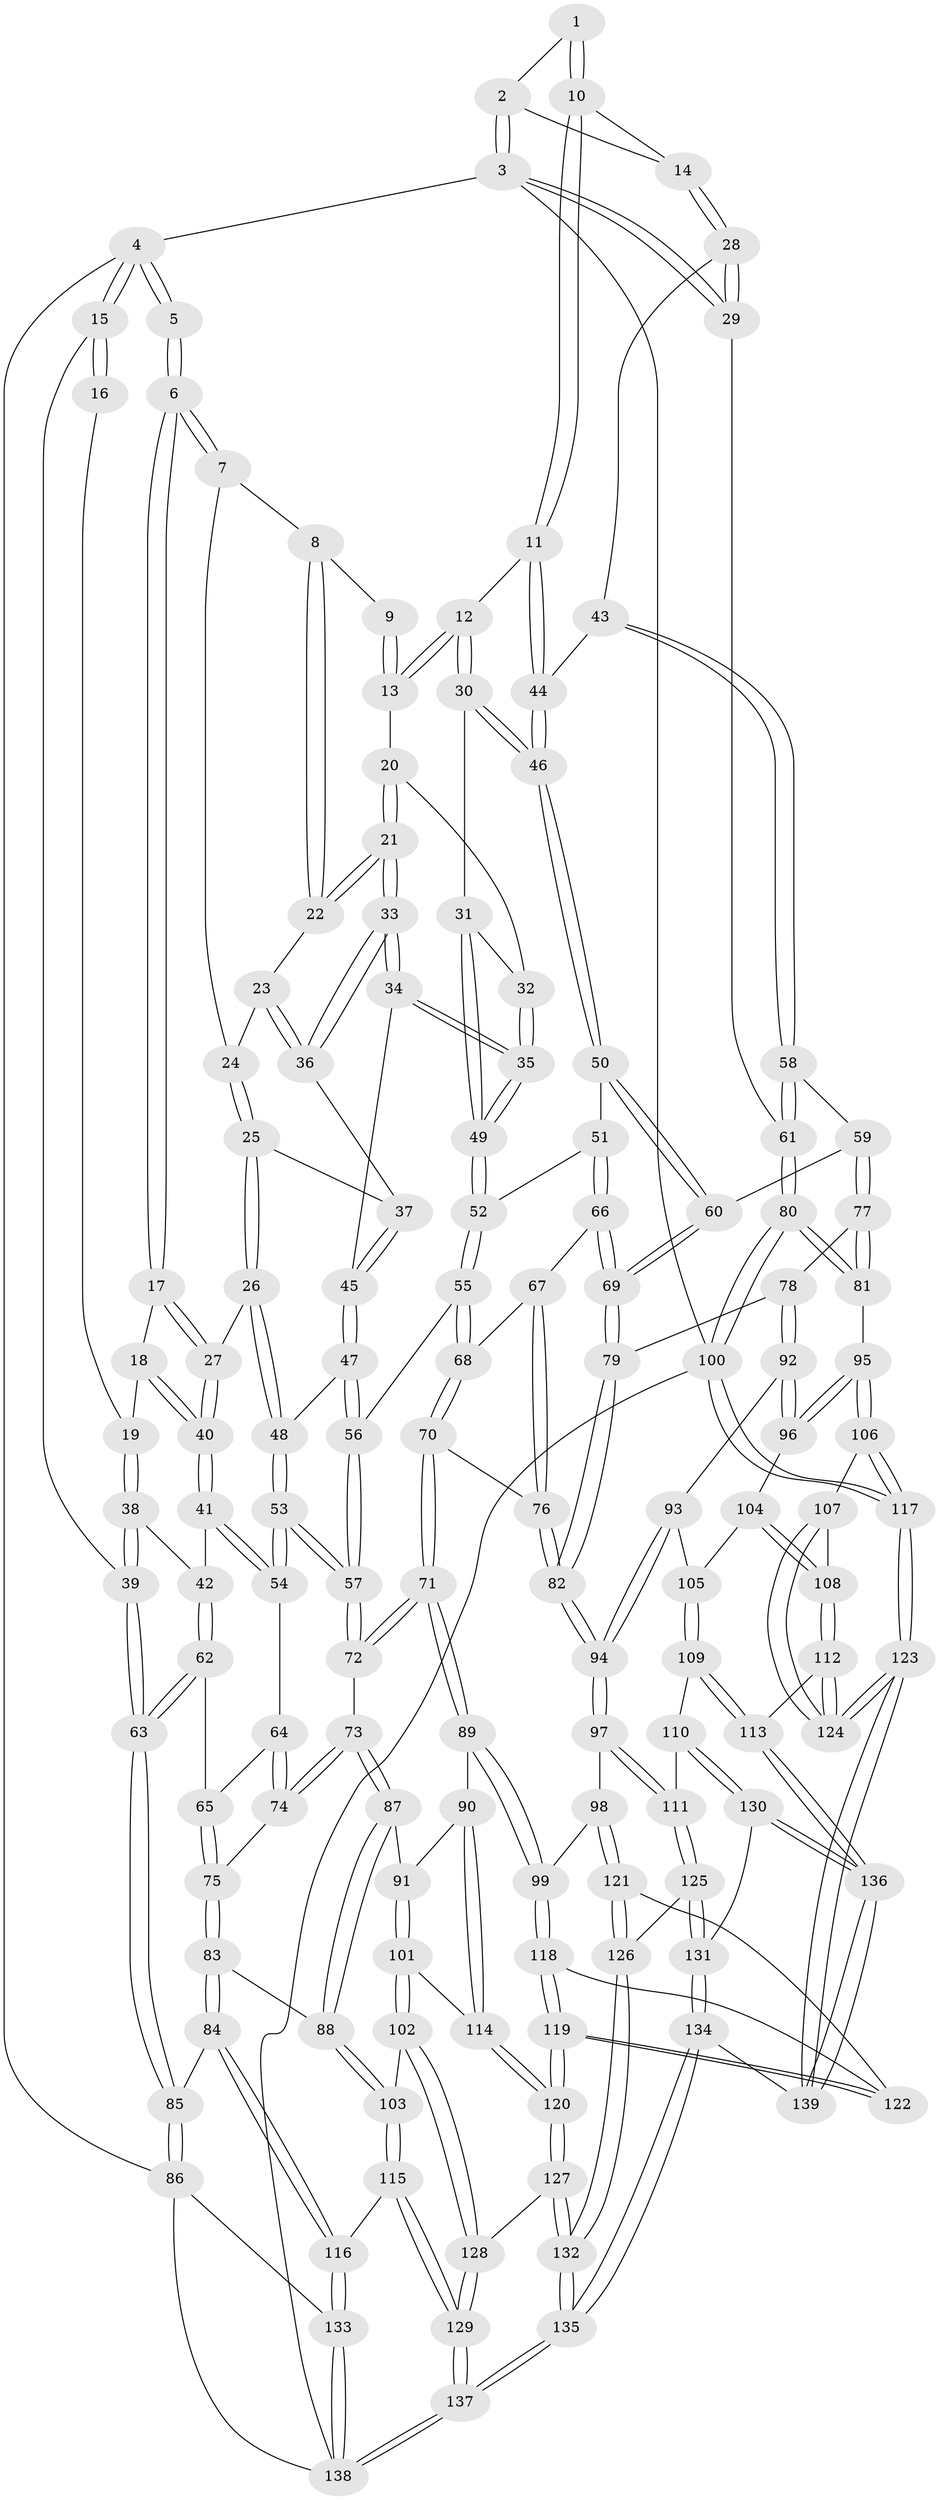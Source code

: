 // Generated by graph-tools (version 1.1) at 2025/11/02/27/25 16:11:55]
// undirected, 139 vertices, 344 edges
graph export_dot {
graph [start="1"]
  node [color=gray90,style=filled];
  1 [pos="+0.8135737157995492+0"];
  2 [pos="+0.8780803965272822+0"];
  3 [pos="+1+0"];
  4 [pos="+0+0"];
  5 [pos="+0.28837587730839476+0"];
  6 [pos="+0.41046680078761466+0"];
  7 [pos="+0.43195528240693304+0"];
  8 [pos="+0.44372929064765104+0"];
  9 [pos="+0.744541372493984+0"];
  10 [pos="+0.8303245304698408+0.06772663438875942"];
  11 [pos="+0.8267802230673613+0.08240227008466938"];
  12 [pos="+0.6770378309765169+0.11736815523719392"];
  13 [pos="+0.6568962066461311+0.10861298655323967"];
  14 [pos="+0.9857017242302549+0.103142717049055"];
  15 [pos="+0+0.09304449472362447"];
  16 [pos="+0.16096930508851298+0.04321587994890987"];
  17 [pos="+0.36332277966000526+0.06944502839856725"];
  18 [pos="+0.21605235700450584+0.12953122587232874"];
  19 [pos="+0.16871505956518526+0.1098902997380554"];
  20 [pos="+0.6547891650203825+0.10914415385976885"];
  21 [pos="+0.5774007711470457+0.10313767744760184"];
  22 [pos="+0.5671432310608774+0.09117149385062044"];
  23 [pos="+0.4951706995825915+0.1460124407709177"];
  24 [pos="+0.48727454929960573+0.11322828171973497"];
  25 [pos="+0.4530460098077105+0.16802491219823482"];
  26 [pos="+0.41895348978749664+0.17554495374043347"];
  27 [pos="+0.3752398050822062+0.14596619171643038"];
  28 [pos="+1+0.19368822787589526"];
  29 [pos="+1+0.1981021202473805"];
  30 [pos="+0.7018617844982826+0.18655743258787003"];
  31 [pos="+0.6480022038924085+0.20888040651487763"];
  32 [pos="+0.648918468086585+0.13816611265593617"];
  33 [pos="+0.5720734916862443+0.17355918724913932"];
  34 [pos="+0.5767162000536252+0.207795302976849"];
  35 [pos="+0.5907620348197056+0.21597760816691144"];
  36 [pos="+0.4875401898540583+0.15660509017914065"];
  37 [pos="+0.4787409358177197+0.16261233960782212"];
  38 [pos="+0.10566081301237572+0.17512039115454928"];
  39 [pos="+0+0.21946000293320045"];
  40 [pos="+0.26740675017075677+0.28537492988584995"];
  41 [pos="+0.26714758439506875+0.2861096272733063"];
  42 [pos="+0.22817361557710047+0.28834496158377243"];
  43 [pos="+0.8942560353664909+0.24348131596884218"];
  44 [pos="+0.8377859809564973+0.2375586795130333"];
  45 [pos="+0.5481657109388751+0.21984734819863105"];
  46 [pos="+0.8361129020144809+0.2390691706734192"];
  47 [pos="+0.48894920946647596+0.26728628742395627"];
  48 [pos="+0.46428411813886805+0.26154409882136137"];
  49 [pos="+0.6173490138254034+0.23477773662325643"];
  50 [pos="+0.8005751093901678+0.2992735713175161"];
  51 [pos="+0.7165170881905052+0.3332321366311075"];
  52 [pos="+0.6476096360861896+0.32036446626214676"];
  53 [pos="+0.34773050663960997+0.36664243545623576"];
  54 [pos="+0.31662886318053657+0.35034689911491745"];
  55 [pos="+0.560099630324034+0.3761405026389492"];
  56 [pos="+0.558056101984788+0.3758085785204652"];
  57 [pos="+0.4035887534464882+0.44361563012333866"];
  58 [pos="+1+0.4470374555348932"];
  59 [pos="+0.8872125646793578+0.4623171411737986"];
  60 [pos="+0.8620945674998892+0.4410755053072312"];
  61 [pos="+1+0.4869571171255127"];
  62 [pos="+0.033991593539602516+0.40525634944696504"];
  63 [pos="+0+0.3990524163041608"];
  64 [pos="+0.2433373074408464+0.4314824218522776"];
  65 [pos="+0.11378257675434729+0.45285101758339824"];
  66 [pos="+0.7058361264425128+0.4859583512222597"];
  67 [pos="+0.6816058799535134+0.4874854397318227"];
  68 [pos="+0.5906698989584626+0.4496798679440123"];
  69 [pos="+0.7125562362982745+0.4915561021372741"];
  70 [pos="+0.5213269369440244+0.594222692651972"];
  71 [pos="+0.4669832019396641+0.5989293414221061"];
  72 [pos="+0.40202929937962456+0.5446004999849564"];
  73 [pos="+0.3750398164178644+0.5539518362915915"];
  74 [pos="+0.2521947357845388+0.5172317722651985"];
  75 [pos="+0.18136284219057708+0.5412365367630052"];
  76 [pos="+0.568392135512079+0.6096749843783685"];
  77 [pos="+0.8606804266283445+0.5551927176209314"];
  78 [pos="+0.8053168620388003+0.5980799735139175"];
  79 [pos="+0.7375280841474495+0.5588676587652849"];
  80 [pos="+1+0.6298463140622407"];
  81 [pos="+1+0.6612090557231612"];
  82 [pos="+0.6241333094586246+0.6502061406722578"];
  83 [pos="+0.16558570423811478+0.6764193245705654"];
  84 [pos="+0.03847631761089217+0.6875327398268922"];
  85 [pos="+0+0.6504969085221719"];
  86 [pos="+0+0.8034209138288603"];
  87 [pos="+0.2550427128117201+0.6711194016255658"];
  88 [pos="+0.16656507884458055+0.6769196432054159"];
  89 [pos="+0.44525152068955165+0.7258450084569514"];
  90 [pos="+0.3983007522761111+0.735372257399054"];
  91 [pos="+0.29587199986454+0.7130529958640737"];
  92 [pos="+0.8053695103666592+0.6003707765790446"];
  93 [pos="+0.7131803506949134+0.7086363699128055"];
  94 [pos="+0.6520771064236044+0.7119039633818733"];
  95 [pos="+0.907524473333369+0.7271181053791942"];
  96 [pos="+0.8663448226749746+0.7115228931575628"];
  97 [pos="+0.6289558000831504+0.7736893707944374"];
  98 [pos="+0.5458062860775823+0.7698447526319907"];
  99 [pos="+0.44798707509247143+0.7309560852139348"];
  100 [pos="+1+1"];
  101 [pos="+0.29996653431397763+0.8366970533352306"];
  102 [pos="+0.22304797566806753+0.8446354038086556"];
  103 [pos="+0.21028249318805894+0.8407854278402636"];
  104 [pos="+0.8115921630044699+0.7362694735399642"];
  105 [pos="+0.777921133259443+0.7467716055142343"];
  106 [pos="+0.9070174052981975+0.7397940153658219"];
  107 [pos="+0.9025027690360207+0.7516219420439106"];
  108 [pos="+0.8314501566870368+0.82246373565254"];
  109 [pos="+0.764882284810744+0.8678670942751274"];
  110 [pos="+0.6672483598598842+0.848333822111605"];
  111 [pos="+0.6352123563859435+0.7999991467758741"];
  112 [pos="+0.7934770201744469+0.8790616305911573"];
  113 [pos="+0.7715141523401313+0.8733305257712168"];
  114 [pos="+0.3095672284156301+0.8405781148248783"];
  115 [pos="+0.14594009312995926+0.8836442996388646"];
  116 [pos="+0.12475703364411479+0.8859547022647647"];
  117 [pos="+1+1"];
  118 [pos="+0.44463402228487636+0.7848717824709773"];
  119 [pos="+0.36225307557544983+0.8786938170756984"];
  120 [pos="+0.3558635137596589+0.8849588324617376"];
  121 [pos="+0.5012414649446774+0.8769739728795879"];
  122 [pos="+0.479233396836983+0.8470250781204833"];
  123 [pos="+1+1"];
  124 [pos="+0.8931952208959921+0.9446300128596765"];
  125 [pos="+0.515103169981476+0.8870865927806609"];
  126 [pos="+0.5027473525090193+0.8811340698422151"];
  127 [pos="+0.37443700394214147+0.9496397184728129"];
  128 [pos="+0.24645188626446113+0.9260732166320558"];
  129 [pos="+0.21370144946802203+1"];
  130 [pos="+0.6461316840361793+0.894613016021488"];
  131 [pos="+0.5403640088898425+0.9240958564904566"];
  132 [pos="+0.3766042678924247+0.9538570876233512"];
  133 [pos="+0.07819442611723774+0.9169582197905809"];
  134 [pos="+0.5547066046150209+1"];
  135 [pos="+0.382484840691922+1"];
  136 [pos="+0.6600051950878653+1"];
  137 [pos="+0.24549081160603733+1"];
  138 [pos="+0.11260754534189647+1"];
  139 [pos="+0.6434359400738087+1"];
  1 -- 2;
  1 -- 10;
  1 -- 10;
  2 -- 3;
  2 -- 3;
  2 -- 14;
  3 -- 4;
  3 -- 29;
  3 -- 29;
  3 -- 100;
  4 -- 5;
  4 -- 5;
  4 -- 15;
  4 -- 15;
  4 -- 86;
  5 -- 6;
  5 -- 6;
  6 -- 7;
  6 -- 7;
  6 -- 17;
  6 -- 17;
  7 -- 8;
  7 -- 24;
  8 -- 9;
  8 -- 22;
  8 -- 22;
  9 -- 13;
  9 -- 13;
  10 -- 11;
  10 -- 11;
  10 -- 14;
  11 -- 12;
  11 -- 44;
  11 -- 44;
  12 -- 13;
  12 -- 13;
  12 -- 30;
  12 -- 30;
  13 -- 20;
  14 -- 28;
  14 -- 28;
  15 -- 16;
  15 -- 16;
  15 -- 39;
  16 -- 19;
  17 -- 18;
  17 -- 27;
  17 -- 27;
  18 -- 19;
  18 -- 40;
  18 -- 40;
  19 -- 38;
  19 -- 38;
  20 -- 21;
  20 -- 21;
  20 -- 32;
  21 -- 22;
  21 -- 22;
  21 -- 33;
  21 -- 33;
  22 -- 23;
  23 -- 24;
  23 -- 36;
  23 -- 36;
  24 -- 25;
  24 -- 25;
  25 -- 26;
  25 -- 26;
  25 -- 37;
  26 -- 27;
  26 -- 48;
  26 -- 48;
  27 -- 40;
  27 -- 40;
  28 -- 29;
  28 -- 29;
  28 -- 43;
  29 -- 61;
  30 -- 31;
  30 -- 46;
  30 -- 46;
  31 -- 32;
  31 -- 49;
  31 -- 49;
  32 -- 35;
  32 -- 35;
  33 -- 34;
  33 -- 34;
  33 -- 36;
  33 -- 36;
  34 -- 35;
  34 -- 35;
  34 -- 45;
  35 -- 49;
  35 -- 49;
  36 -- 37;
  37 -- 45;
  37 -- 45;
  38 -- 39;
  38 -- 39;
  38 -- 42;
  39 -- 63;
  39 -- 63;
  40 -- 41;
  40 -- 41;
  41 -- 42;
  41 -- 54;
  41 -- 54;
  42 -- 62;
  42 -- 62;
  43 -- 44;
  43 -- 58;
  43 -- 58;
  44 -- 46;
  44 -- 46;
  45 -- 47;
  45 -- 47;
  46 -- 50;
  46 -- 50;
  47 -- 48;
  47 -- 56;
  47 -- 56;
  48 -- 53;
  48 -- 53;
  49 -- 52;
  49 -- 52;
  50 -- 51;
  50 -- 60;
  50 -- 60;
  51 -- 52;
  51 -- 66;
  51 -- 66;
  52 -- 55;
  52 -- 55;
  53 -- 54;
  53 -- 54;
  53 -- 57;
  53 -- 57;
  54 -- 64;
  55 -- 56;
  55 -- 68;
  55 -- 68;
  56 -- 57;
  56 -- 57;
  57 -- 72;
  57 -- 72;
  58 -- 59;
  58 -- 61;
  58 -- 61;
  59 -- 60;
  59 -- 77;
  59 -- 77;
  60 -- 69;
  60 -- 69;
  61 -- 80;
  61 -- 80;
  62 -- 63;
  62 -- 63;
  62 -- 65;
  63 -- 85;
  63 -- 85;
  64 -- 65;
  64 -- 74;
  64 -- 74;
  65 -- 75;
  65 -- 75;
  66 -- 67;
  66 -- 69;
  66 -- 69;
  67 -- 68;
  67 -- 76;
  67 -- 76;
  68 -- 70;
  68 -- 70;
  69 -- 79;
  69 -- 79;
  70 -- 71;
  70 -- 71;
  70 -- 76;
  71 -- 72;
  71 -- 72;
  71 -- 89;
  71 -- 89;
  72 -- 73;
  73 -- 74;
  73 -- 74;
  73 -- 87;
  73 -- 87;
  74 -- 75;
  75 -- 83;
  75 -- 83;
  76 -- 82;
  76 -- 82;
  77 -- 78;
  77 -- 81;
  77 -- 81;
  78 -- 79;
  78 -- 92;
  78 -- 92;
  79 -- 82;
  79 -- 82;
  80 -- 81;
  80 -- 81;
  80 -- 100;
  80 -- 100;
  81 -- 95;
  82 -- 94;
  82 -- 94;
  83 -- 84;
  83 -- 84;
  83 -- 88;
  84 -- 85;
  84 -- 116;
  84 -- 116;
  85 -- 86;
  85 -- 86;
  86 -- 133;
  86 -- 138;
  87 -- 88;
  87 -- 88;
  87 -- 91;
  88 -- 103;
  88 -- 103;
  89 -- 90;
  89 -- 99;
  89 -- 99;
  90 -- 91;
  90 -- 114;
  90 -- 114;
  91 -- 101;
  91 -- 101;
  92 -- 93;
  92 -- 96;
  92 -- 96;
  93 -- 94;
  93 -- 94;
  93 -- 105;
  94 -- 97;
  94 -- 97;
  95 -- 96;
  95 -- 96;
  95 -- 106;
  95 -- 106;
  96 -- 104;
  97 -- 98;
  97 -- 111;
  97 -- 111;
  98 -- 99;
  98 -- 121;
  98 -- 121;
  99 -- 118;
  99 -- 118;
  100 -- 117;
  100 -- 117;
  100 -- 138;
  101 -- 102;
  101 -- 102;
  101 -- 114;
  102 -- 103;
  102 -- 128;
  102 -- 128;
  103 -- 115;
  103 -- 115;
  104 -- 105;
  104 -- 108;
  104 -- 108;
  105 -- 109;
  105 -- 109;
  106 -- 107;
  106 -- 117;
  106 -- 117;
  107 -- 108;
  107 -- 124;
  107 -- 124;
  108 -- 112;
  108 -- 112;
  109 -- 110;
  109 -- 113;
  109 -- 113;
  110 -- 111;
  110 -- 130;
  110 -- 130;
  111 -- 125;
  111 -- 125;
  112 -- 113;
  112 -- 124;
  112 -- 124;
  113 -- 136;
  113 -- 136;
  114 -- 120;
  114 -- 120;
  115 -- 116;
  115 -- 129;
  115 -- 129;
  116 -- 133;
  116 -- 133;
  117 -- 123;
  117 -- 123;
  118 -- 119;
  118 -- 119;
  118 -- 122;
  119 -- 120;
  119 -- 120;
  119 -- 122;
  119 -- 122;
  120 -- 127;
  120 -- 127;
  121 -- 122;
  121 -- 126;
  121 -- 126;
  123 -- 124;
  123 -- 124;
  123 -- 139;
  123 -- 139;
  125 -- 126;
  125 -- 131;
  125 -- 131;
  126 -- 132;
  126 -- 132;
  127 -- 128;
  127 -- 132;
  127 -- 132;
  128 -- 129;
  128 -- 129;
  129 -- 137;
  129 -- 137;
  130 -- 131;
  130 -- 136;
  130 -- 136;
  131 -- 134;
  131 -- 134;
  132 -- 135;
  132 -- 135;
  133 -- 138;
  133 -- 138;
  134 -- 135;
  134 -- 135;
  134 -- 139;
  135 -- 137;
  135 -- 137;
  136 -- 139;
  136 -- 139;
  137 -- 138;
  137 -- 138;
}
